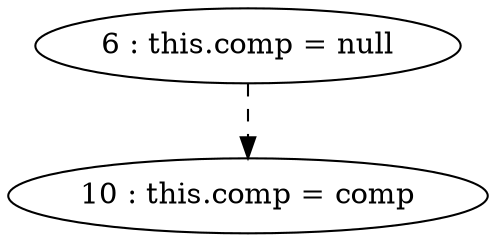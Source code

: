 digraph G {
"6 : this.comp = null"
"6 : this.comp = null" -> "10 : this.comp = comp" [style=dashed]
"10 : this.comp = comp"
}